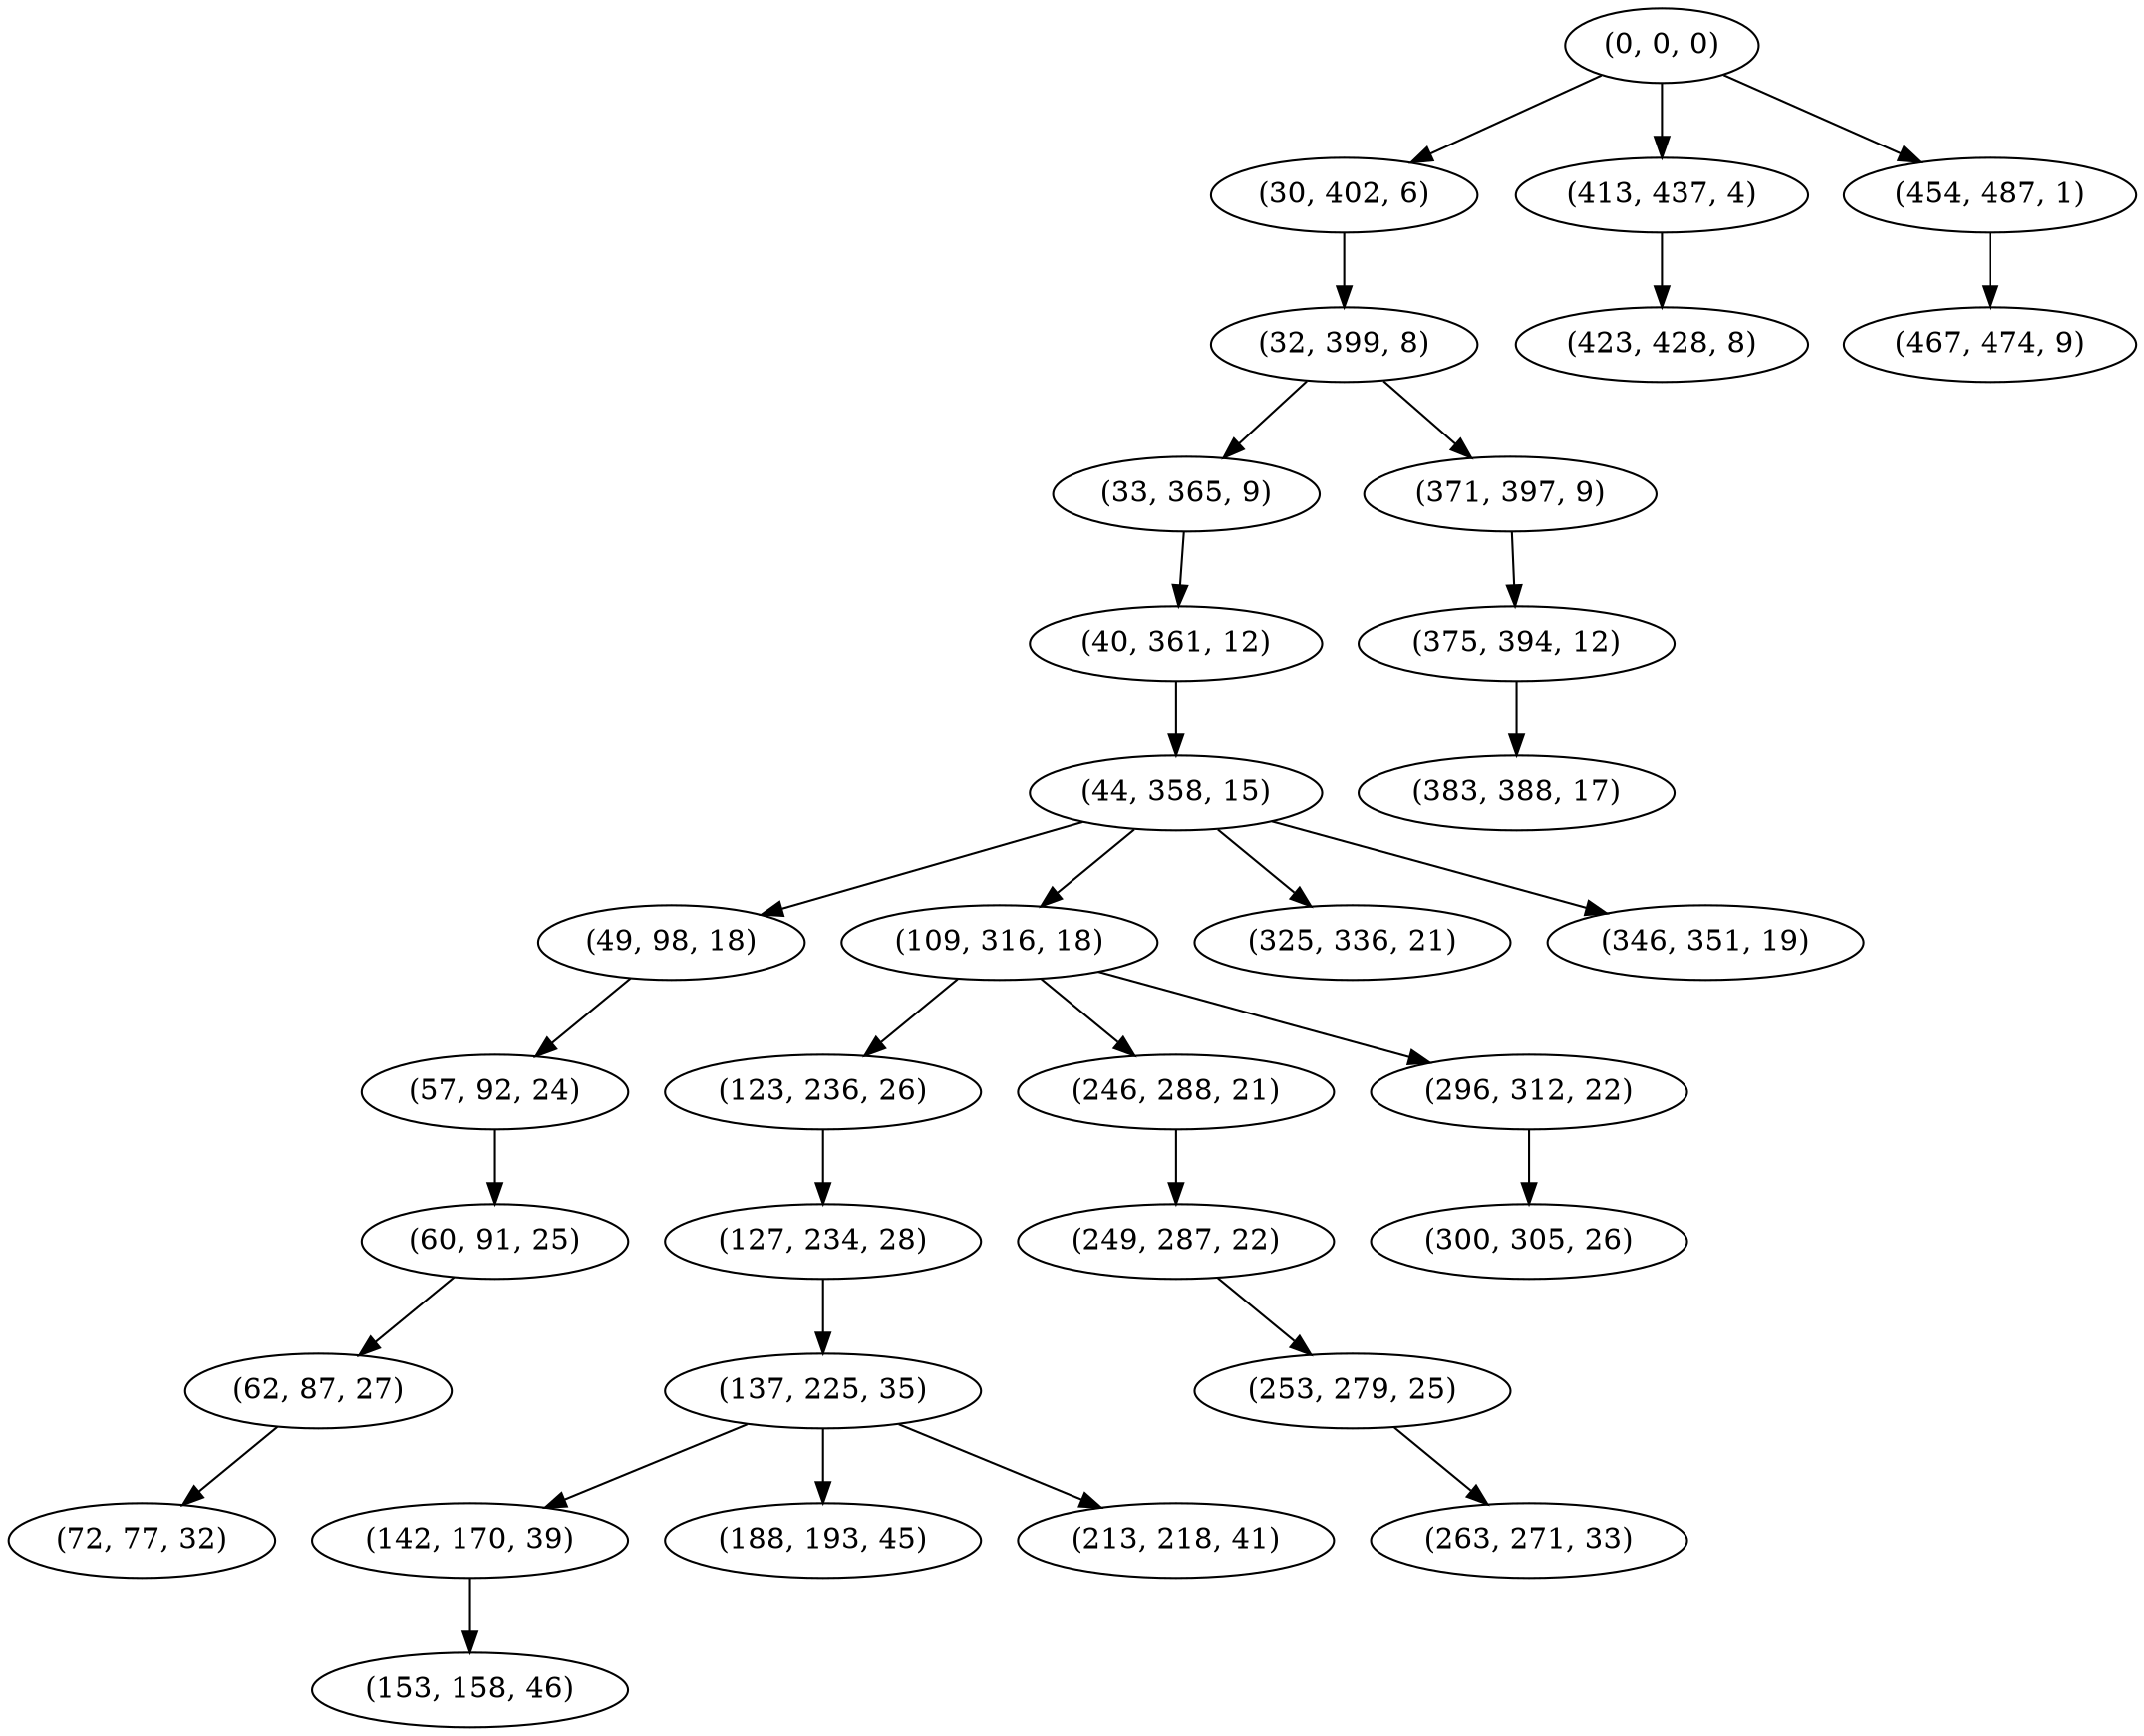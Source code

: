 digraph tree {
    "(0, 0, 0)";
    "(30, 402, 6)";
    "(32, 399, 8)";
    "(33, 365, 9)";
    "(40, 361, 12)";
    "(44, 358, 15)";
    "(49, 98, 18)";
    "(57, 92, 24)";
    "(60, 91, 25)";
    "(62, 87, 27)";
    "(72, 77, 32)";
    "(109, 316, 18)";
    "(123, 236, 26)";
    "(127, 234, 28)";
    "(137, 225, 35)";
    "(142, 170, 39)";
    "(153, 158, 46)";
    "(188, 193, 45)";
    "(213, 218, 41)";
    "(246, 288, 21)";
    "(249, 287, 22)";
    "(253, 279, 25)";
    "(263, 271, 33)";
    "(296, 312, 22)";
    "(300, 305, 26)";
    "(325, 336, 21)";
    "(346, 351, 19)";
    "(371, 397, 9)";
    "(375, 394, 12)";
    "(383, 388, 17)";
    "(413, 437, 4)";
    "(423, 428, 8)";
    "(454, 487, 1)";
    "(467, 474, 9)";
    "(0, 0, 0)" -> "(30, 402, 6)";
    "(0, 0, 0)" -> "(413, 437, 4)";
    "(0, 0, 0)" -> "(454, 487, 1)";
    "(30, 402, 6)" -> "(32, 399, 8)";
    "(32, 399, 8)" -> "(33, 365, 9)";
    "(32, 399, 8)" -> "(371, 397, 9)";
    "(33, 365, 9)" -> "(40, 361, 12)";
    "(40, 361, 12)" -> "(44, 358, 15)";
    "(44, 358, 15)" -> "(49, 98, 18)";
    "(44, 358, 15)" -> "(109, 316, 18)";
    "(44, 358, 15)" -> "(325, 336, 21)";
    "(44, 358, 15)" -> "(346, 351, 19)";
    "(49, 98, 18)" -> "(57, 92, 24)";
    "(57, 92, 24)" -> "(60, 91, 25)";
    "(60, 91, 25)" -> "(62, 87, 27)";
    "(62, 87, 27)" -> "(72, 77, 32)";
    "(109, 316, 18)" -> "(123, 236, 26)";
    "(109, 316, 18)" -> "(246, 288, 21)";
    "(109, 316, 18)" -> "(296, 312, 22)";
    "(123, 236, 26)" -> "(127, 234, 28)";
    "(127, 234, 28)" -> "(137, 225, 35)";
    "(137, 225, 35)" -> "(142, 170, 39)";
    "(137, 225, 35)" -> "(188, 193, 45)";
    "(137, 225, 35)" -> "(213, 218, 41)";
    "(142, 170, 39)" -> "(153, 158, 46)";
    "(246, 288, 21)" -> "(249, 287, 22)";
    "(249, 287, 22)" -> "(253, 279, 25)";
    "(253, 279, 25)" -> "(263, 271, 33)";
    "(296, 312, 22)" -> "(300, 305, 26)";
    "(371, 397, 9)" -> "(375, 394, 12)";
    "(375, 394, 12)" -> "(383, 388, 17)";
    "(413, 437, 4)" -> "(423, 428, 8)";
    "(454, 487, 1)" -> "(467, 474, 9)";
}
